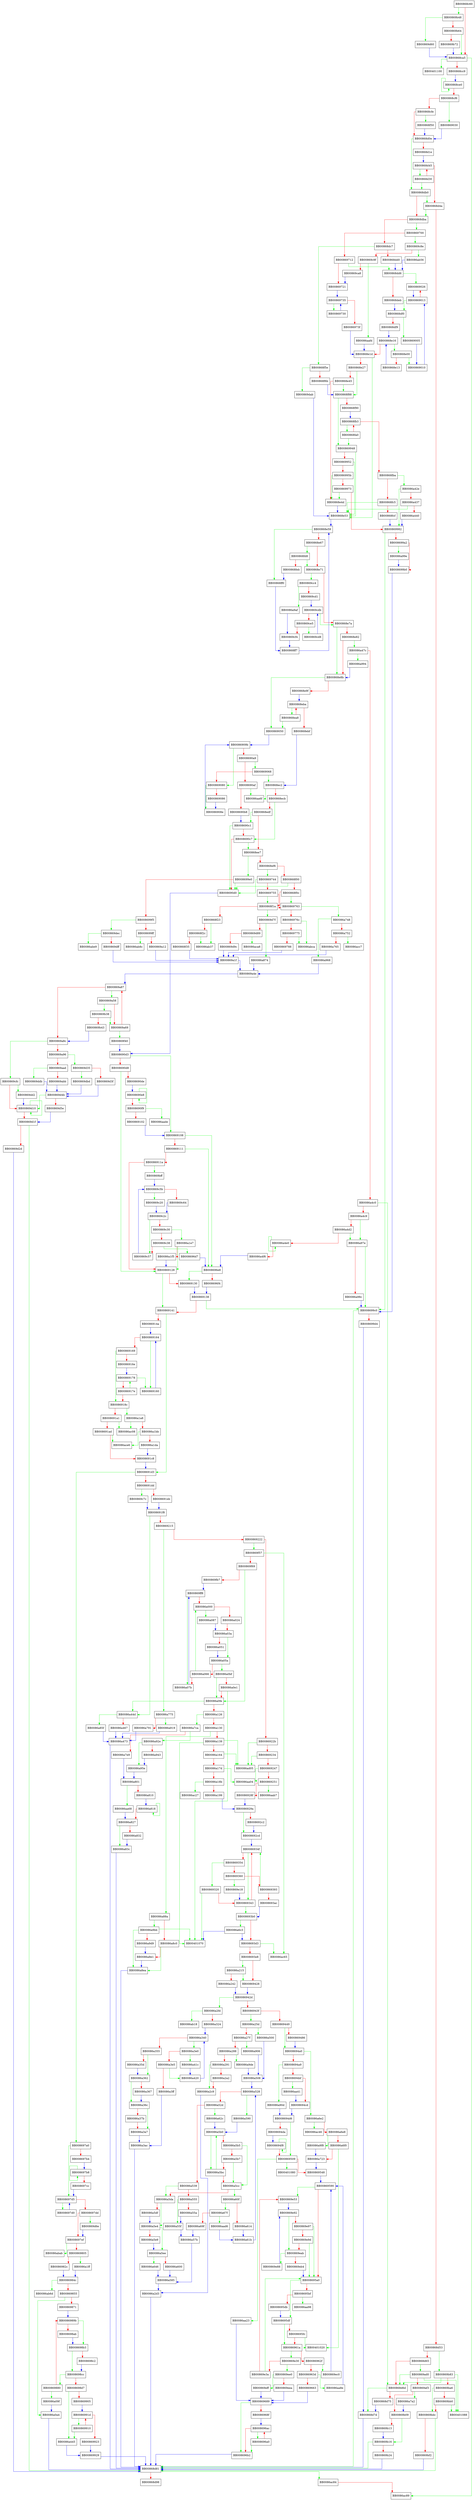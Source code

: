 digraph ____strtod_l_internal {
  node [shape="box"];
  graph [splines=ortho];
  BB00868c60 -> BB00869b48 [color="green"];
  BB00868c60 -> BB00868ca5 [color="red"];
  BB00868ca5 -> BB00401100 [color="green"];
  BB00868ca5 -> BB0086ac89 [color="green"];
  BB00868ca5 -> BB00868cc9 [color="red"];
  BB00868cc9 -> BB00868ce0 [color="blue"];
  BB00868ce0 -> BB00868ce0 [color="green"];
  BB00868ce0 -> BB00868cf6 [color="red"];
  BB00868cf6 -> BB00869030 [color="green"];
  BB00868cf6 -> BB00868cfe [color="red"];
  BB00868cfe -> BB00868f50 [color="green"];
  BB00868cfe -> BB00868d0e [color="red"];
  BB00868d0e -> BB00868db0 [color="green"];
  BB00868d0e -> BB00868d1e [color="red"];
  BB00868d1e -> BB00868d45 [color="blue"];
  BB00868d30 -> BB00868db0 [color="green"];
  BB00868d30 -> BB00868d45 [color="red"];
  BB00868d45 -> BB00868d30 [color="green"];
  BB00868d45 -> BB00868d4a [color="red"];
  BB00868d4a -> BB00868dba [color="green"];
  BB00868d4a -> BB00868d53 [color="red"];
  BB00868d53 -> BB00869b83 [color="green"];
  BB00868d53 -> BB00868d65 [color="red"];
  BB00868d65 -> BB00869ad0 [color="green"];
  BB00868d65 -> BB00868d6d [color="red"];
  BB00868d6d -> BB00868d7d [color="green"];
  BB00868d6d -> BB00868d75 [color="red"];
  BB00868d75 -> BB00868d7d [color="blue"];
  BB00868d7d -> BB00868d81 [color="blue"];
  BB00868d81 -> BB0086ac84 [color="green"];
  BB00868d81 -> BB00868d98 [color="red"];
  BB00868db0 -> BB00868d4a [color="green"];
  BB00868db0 -> BB00868dba [color="red"];
  BB00868dba -> BB00869700 [color="green"];
  BB00868dba -> BB00868dc7 [color="red"];
  BB00868dc7 -> BB00868f5e [color="green"];
  BB00868dc7 -> BB00868dd0 [color="red"];
  BB00868dd0 -> BB00868dd6 [color="blue"];
  BB00868dd6 -> BB00869026 [color="green"];
  BB00868dd6 -> BB00868deb [color="red"];
  BB00868deb -> BB00868df0 [color="blue"];
  BB00868df0 -> BB00869005 [color="green"];
  BB00868df0 -> BB00868df9 [color="red"];
  BB00868df9 -> BB00868e16 [color="blue"];
  BB00868e00 -> BB00869010 [color="green"];
  BB00868e00 -> BB00868e13 [color="red"];
  BB00868e13 -> BB00868e16 [color="blue"];
  BB00868e16 -> BB00868e00 [color="green"];
  BB00868e16 -> BB00868e1d [color="red"];
  BB00868e1d -> BB00868e53 [color="green"];
  BB00868e1d -> BB00868e27 [color="red"];
  BB00868e27 -> BB00868f88 [color="green"];
  BB00868e27 -> BB00868e45 [color="red"];
  BB00868e45 -> BB00868f88 [color="green"];
  BB00868e45 -> BB00868e4d [color="red"];
  BB00868e4d -> BB00868e53 [color="blue"];
  BB00868e53 -> BB00868e59 [color="blue"];
  BB00868e59 -> BB00868ff0 [color="green"];
  BB00868e59 -> BB00868e67 [color="red"];
  BB00868e67 -> BB00868fd8 [color="green"];
  BB00868e67 -> BB00868e71 [color="red"];
  BB00868e71 -> BB00869cc4 [color="green"];
  BB00868e71 -> BB00868e7a [color="red"];
  BB00868e7a -> BB00868e8b [color="green"];
  BB00868e7a -> BB00868e82 [color="red"];
  BB00868e82 -> BB0086a47c [color="green"];
  BB00868e82 -> BB00868e8b [color="red"];
  BB00868e8b -> BB00869050 [color="green"];
  BB00868e8b -> BB00868e9f [color="red"];
  BB00868e9f -> BB00868eba [color="blue"];
  BB00868ea8 -> BB00869050 [color="green"];
  BB00868ea8 -> BB00868eba [color="red"];
  BB00868eba -> BB00868ea8 [color="green"];
  BB00868eba -> BB00868ebf [color="red"];
  BB00868ebf -> BB00868ec2 [color="blue"];
  BB00868ec2 -> BB0086aa6f [color="green"];
  BB00868ec2 -> BB00868ecb [color="red"];
  BB00868ecb -> BB008690c7 [color="green"];
  BB00868ecb -> BB00868edf [color="red"];
  BB00868edf -> BB008690c1 [color="green"];
  BB00868edf -> BB00868ee7 [color="red"];
  BB00868ee7 -> BB008699e0 [color="green"];
  BB00868ee7 -> BB00868ef6 [color="red"];
  BB00868ef6 -> BB00869744 [color="green"];
  BB00868ef6 -> BB00868f00 [color="red"];
  BB00868f00 -> BB008690d0 [color="green"];
  BB00868f00 -> BB00868f0c [color="red"];
  BB00868f0c -> BB00869763 [color="green"];
  BB00868f0c -> BB00868f1a [color="red"];
  BB00868f1a -> BB00869d7f [color="green"];
  BB00868f1a -> BB00868f23 [color="red"];
  BB00868f23 -> BB0086ab37 [color="green"];
  BB00868f23 -> BB00868f2c [color="red"];
  BB00868f2c -> BB0086ab37 [color="green"];
  BB00868f2c -> BB00868f35 [color="red"];
  BB00868f35 -> BB00869a1f [color="blue"];
  BB00868f50 -> BB00868d0e [color="blue"];
  BB00868f5e -> BB00869dab [color="green"];
  BB00868f5e -> BB00868f6b [color="red"];
  BB00868f6b -> BB00868f88 [color="blue"];
  BB00868f88 -> BB00869948 [color="green"];
  BB00868f88 -> BB00868f90 [color="red"];
  BB00868f90 -> BB00868fb3 [color="blue"];
  BB00868fa0 -> BB00869948 [color="green"];
  BB00868fa0 -> BB00868fb3 [color="red"];
  BB00868fb3 -> BB00868fa0 [color="green"];
  BB00868fb3 -> BB00868fba [color="red"];
  BB00868fba -> BB0086a42e [color="green"];
  BB00868fba -> BB00868fc5 [color="red"];
  BB00868fc5 -> BB00868e53 [color="green"];
  BB00868fc5 -> BB00868fcf [color="red"];
  BB00868fcf -> BB00869982 [color="blue"];
  BB00868fd8 -> BB00868e71 [color="green"];
  BB00868fd8 -> BB00868feb [color="red"];
  BB00868feb -> BB00868ff0 [color="blue"];
  BB00868ff0 -> BB00868ff7 [color="blue"];
  BB00868ff7 -> BB00868e59 [color="blue"];
  BB00869005 -> BB00869010 [color="blue"];
  BB00869010 -> BB00869013 [color="blue"];
  BB00869013 -> BB00868df0 [color="green"];
  BB00869013 -> BB00869026 [color="red"];
  BB00869026 -> BB00869013 [color="blue"];
  BB00869030 -> BB00868d0e [color="blue"];
  BB00869050 -> BB0086909b [color="blue"];
  BB00869068 -> BB00868ec2 [color="green"];
  BB00869068 -> BB00869080 [color="red"];
  BB00869080 -> BB0086908e [color="green"];
  BB00869080 -> BB00869086 [color="red"];
  BB00869086 -> BB0086908e [color="blue"];
  BB0086908e -> BB0086909b [color="blue"];
  BB0086909b -> BB00869080 [color="green"];
  BB0086909b -> BB008690a9 [color="red"];
  BB008690a9 -> BB00869068 [color="green"];
  BB008690a9 -> BB008690af [color="red"];
  BB008690af -> BB0086aa6f [color="green"];
  BB008690af -> BB008690b8 [color="red"];
  BB008690b8 -> BB008690c1 [color="blue"];
  BB008690c1 -> BB008690d0 [color="green"];
  BB008690c1 -> BB008690c7 [color="red"];
  BB008690c7 -> BB00868ee7 [color="green"];
  BB008690c7 -> BB008690d0 [color="red"];
  BB008690d0 -> BB008690d3 [color="blue"];
  BB008690d3 -> BB00869108 [color="green"];
  BB008690d3 -> BB008690d8 [color="red"];
  BB008690d8 -> BB00869128 [color="green"];
  BB008690d8 -> BB008690de [color="red"];
  BB008690de -> BB008690e8 [color="blue"];
  BB008690e8 -> BB008690e8 [color="green"];
  BB008690e8 -> BB008690f9 [color="red"];
  BB008690f9 -> BB0086aade [color="green"];
  BB008690f9 -> BB00869102 [color="red"];
  BB00869102 -> BB00869108 [color="blue"];
  BB00869108 -> BB008696e8 [color="green"];
  BB00869108 -> BB00869111 [color="red"];
  BB00869111 -> BB008696e8 [color="green"];
  BB00869111 -> BB0086911a [color="red"];
  BB0086911a -> BB00869bff [color="green"];
  BB0086911a -> BB00869128 [color="red"];
  BB00869128 -> BB00869141 [color="green"];
  BB00869128 -> BB00869130 [color="red"];
  BB00869130 -> BB00869138 [color="blue"];
  BB00869138 -> BB008699c0 [color="green"];
  BB00869138 -> BB00869141 [color="red"];
  BB00869141 -> BB008691d3 [color="green"];
  BB00869141 -> BB0086914a [color="red"];
  BB0086914a -> BB00869164 [color="blue"];
  BB00869160 -> BB00869164 [color="blue"];
  BB00869164 -> BB00869160 [color="green"];
  BB00869164 -> BB00869169 [color="red"];
  BB00869169 -> BB0086918c [color="green"];
  BB00869169 -> BB0086916e [color="red"];
  BB0086916e -> BB00869178 [color="blue"];
  BB00869178 -> BB00869160 [color="green"];
  BB00869178 -> BB0086917e [color="red"];
  BB0086917e -> BB00869178 [color="green"];
  BB0086917e -> BB0086918c [color="red"];
  BB0086918c -> BB0086a1a8 [color="green"];
  BB0086918c -> BB008691a1 [color="red"];
  BB008691a1 -> BB0086ac08 [color="green"];
  BB008691a1 -> BB008691ad [color="red"];
  BB008691ad -> BB0086ace6 [color="green"];
  BB008691ad -> BB008691c8 [color="red"];
  BB008691c8 -> BB008691d3 [color="blue"];
  BB008691d3 -> BB008697a0 [color="green"];
  BB008691d3 -> BB008691dd [color="red"];
  BB008691dd -> BB00869c7c [color="green"];
  BB008691dd -> BB008691eb [color="red"];
  BB008691eb -> BB008691f8 [color="blue"];
  BB008691f8 -> BB0086a44d [color="green"];
  BB008691f8 -> BB00869215 [color="red"];
  BB00869215 -> BB0086a775 [color="green"];
  BB00869215 -> BB00869222 [color="red"];
  BB00869222 -> BB00869f57 [color="green"];
  BB00869222 -> BB0086922b [color="red"];
  BB0086922b -> BB0086ad05 [color="green"];
  BB0086922b -> BB00869234 [color="red"];
  BB00869234 -> BB0086ad05 [color="green"];
  BB00869234 -> BB00869247 [color="red"];
  BB00869247 -> BB0086aa04 [color="green"];
  BB00869247 -> BB00869251 [color="red"];
  BB00869251 -> BB0086aab7 [color="green"];
  BB00869251 -> BB0086928f [color="red"];
  BB0086928f -> BB0086929a [color="blue"];
  BB0086929a -> BB008692cd [color="green"];
  BB0086929a -> BB008692c2 [color="red"];
  BB008692c2 -> BB008692cd [color="blue"];
  BB008692cd -> BB0086934f [color="blue"];
  BB00869320 -> BB00401070 [color="green"];
  BB00869320 -> BB00869343 [color="red"];
  BB00869343 -> BB008693b0 [color="green"];
  BB00869343 -> BB0086934f [color="red"];
  BB0086934f -> BB00869343 [color="green"];
  BB0086934f -> BB00869354 [color="red"];
  BB00869354 -> BB00869320 [color="green"];
  BB00869354 -> BB00869360 [color="red"];
  BB00869360 -> BB00869e18 [color="green"];
  BB00869360 -> BB00869393 [color="red"];
  BB00869393 -> BB0086934f [color="green"];
  BB00869393 -> BB008693ac [color="red"];
  BB008693ac -> BB008693b0 [color="blue"];
  BB008693b0 -> BB0086a6c3 [color="green"];
  BB008693b0 -> BB008693d3 [color="red"];
  BB008693d3 -> BB0086ac65 [color="green"];
  BB008693d3 -> BB008693e8 [color="red"];
  BB008693e8 -> BB0086a215 [color="green"];
  BB008693e8 -> BB00869428 [color="red"];
  BB00869428 -> BB0086942d [color="blue"];
  BB0086942d -> BB0086a2fd [color="green"];
  BB0086942d -> BB0086943f [color="red"];
  BB0086943f -> BB0086a25d [color="green"];
  BB0086943f -> BB00869449 [color="red"];
  BB00869449 -> BB008694a0 [color="green"];
  BB00869449 -> BB00869486 [color="red"];
  BB00869486 -> BB008694a0 [color="blue"];
  BB008694a0 -> BB0086a6e2 [color="green"];
  BB008694a0 -> BB008694a9 [color="red"];
  BB008694a9 -> BB0086a90d [color="green"];
  BB008694a9 -> BB008694bf [color="red"];
  BB008694bf -> BB0086aa41 [color="green"];
  BB008694bf -> BB008694cd [color="red"];
  BB008694cd -> BB008694d6 [color="blue"];
  BB008694d6 -> BB00869509 [color="green"];
  BB008694d6 -> BB008694da [color="red"];
  BB008694da -> BB008694f8 [color="blue"];
  BB008694f8 -> BB008694f8 [color="green"];
  BB008694f8 -> BB00869509 [color="red"];
  BB00869509 -> BB00401080 [color="green"];
  BB00869509 -> BB0086aa23 [color="green"];
  BB00869509 -> BB00869548 [color="red"];
  BB00869548 -> BB00869590 [color="blue"];
  BB00869590 -> BB00869e53 [color="green"];
  BB00869590 -> BB008695a0 [color="red"];
  BB008695a0 -> BB008695df [color="green"];
  BB008695a0 -> BB008695bf [color="red"];
  BB008695bf -> BB0086aa98 [color="green"];
  BB008695bf -> BB008695db [color="red"];
  BB008695db -> BB008695df [color="blue"];
  BB008695df -> BB0086961a [color="green"];
  BB008695df -> BB008695fc [color="red"];
  BB008695fc -> BB00401020 [color="green"];
  BB008695fc -> BB0086961a [color="red"];
  BB0086961a -> BB00869e30 [color="green"];
  BB0086961a -> BB0086962f [color="red"];
  BB0086962f -> BB00869ec0 [color="green"];
  BB0086962f -> BB0086963d [color="red"];
  BB0086963d -> BB0086aa8e [color="green"];
  BB0086963d -> BB00869663 [color="red"];
  BB00869663 -> BB00869689 [color="blue"];
  BB00869689 -> BB008696b2 [color="green"];
  BB00869689 -> BB0086968f [color="red"];
  BB0086968f -> BB008696ac [color="blue"];
  BB008696a0 -> BB008696b2 [color="green"];
  BB008696a0 -> BB008696ac [color="red"];
  BB008696ac -> BB008696a0 [color="green"];
  BB008696ac -> BB008696b2 [color="red"];
  BB008696b2 -> BB00868d81 [color="blue"];
  BB008696d7 -> BB008696e8 [color="blue"];
  BB008696e8 -> BB00869130 [color="green"];
  BB008696e8 -> BB008696f4 [color="red"];
  BB008696f4 -> BB00869138 [color="blue"];
  BB00869700 -> BB00869c8e [color="green"];
  BB00869700 -> BB00869712 [color="red"];
  BB00869712 -> BB00868dd6 [color="green"];
  BB00869712 -> BB00869721 [color="red"];
  BB00869721 -> BB00869735 [color="blue"];
  BB00869730 -> BB00869735 [color="blue"];
  BB00869735 -> BB00869730 [color="green"];
  BB00869735 -> BB0086973f [color="red"];
  BB0086973f -> BB00868e1d [color="blue"];
  BB00869744 -> BB008690d0 [color="green"];
  BB00869744 -> BB00869755 [color="red"];
  BB00869755 -> BB00868f1a [color="green"];
  BB00869755 -> BB00869763 [color="red"];
  BB00869763 -> BB0086a748 [color="green"];
  BB00869763 -> BB0086976c [color="red"];
  BB0086976c -> BB0086abca [color="green"];
  BB0086976c -> BB00869775 [color="red"];
  BB00869775 -> BB0086abca [color="green"];
  BB00869775 -> BB00869788 [color="red"];
  BB00869788 -> BB00869a1f [color="blue"];
  BB008697a0 -> BB008697d5 [color="green"];
  BB008697a0 -> BB008697b4 [color="red"];
  BB008697b4 -> BB008697b8 [color="blue"];
  BB008697b8 -> BB008697b8 [color="green"];
  BB008697b8 -> BB008697cc [color="red"];
  BB008697cc -> BB008697d5 [color="blue"];
  BB008697d0 -> BB008697d5 [color="blue"];
  BB008697d5 -> BB008697d0 [color="green"];
  BB008697d5 -> BB008697dd [color="red"];
  BB008697dd -> BB00869d6e [color="green"];
  BB008697dd -> BB008697ef [color="red"];
  BB008697ef -> BB0086abab [color="green"];
  BB008697ef -> BB00869805 [color="red"];
  BB00869805 -> BB0086a1ff [color="green"];
  BB00869805 -> BB0086982c [color="red"];
  BB0086982c -> BB0086984c [color="blue"];
  BB0086984c -> BB0086ab6d [color="green"];
  BB0086984c -> BB00869855 [color="red"];
  BB00869855 -> BB0086a0a4 [color="green"];
  BB00869855 -> BB00869871 [color="red"];
  BB00869871 -> BB0086989b [color="blue"];
  BB00869880 -> BB0086a09f [color="green"];
  BB00869880 -> BB0086989b [color="red"];
  BB0086989b -> BB008698b3 [color="green"];
  BB0086989b -> BB008698ab [color="red"];
  BB008698ab -> BB008698b3 [color="blue"];
  BB008698b3 -> BB008698cc [color="green"];
  BB008698b3 -> BB008698c2 [color="red"];
  BB008698c2 -> BB008698cc [color="blue"];
  BB008698cc -> BB00869880 [color="green"];
  BB008698cc -> BB008698d7 [color="red"];
  BB008698d7 -> BB0086a445 [color="green"];
  BB008698d7 -> BB00869905 [color="red"];
  BB00869905 -> BB0086991d [color="blue"];
  BB00869910 -> BB0086a445 [color="green"];
  BB00869910 -> BB0086991d [color="red"];
  BB0086991d -> BB00869910 [color="green"];
  BB0086991d -> BB00869923 [color="red"];
  BB00869923 -> BB00869929 [color="blue"];
  BB00869929 -> BB00868d81 [color="blue"];
  BB00869948 -> BB00868e53 [color="green"];
  BB00869948 -> BB00869952 [color="red"];
  BB00869952 -> BB00868e53 [color="green"];
  BB00869952 -> BB0086995b [color="red"];
  BB0086995b -> BB00868e4d [color="green"];
  BB0086995b -> BB00869973 [color="red"];
  BB00869973 -> BB00868e4d [color="green"];
  BB00869973 -> BB00869982 [color="red"];
  BB00869982 -> BB008699c0 [color="green"];
  BB00869982 -> BB008699a2 [color="red"];
  BB008699a2 -> BB0086a99e [color="green"];
  BB008699a2 -> BB008699b0 [color="red"];
  BB008699b0 -> BB008699c0 [color="blue"];
  BB008699c0 -> BB00868d81 [color="green"];
  BB008699c0 -> BB008699d4 [color="red"];
  BB008699d4 -> BB00868d7d [color="blue"];
  BB008699e0 -> BB008690d0 [color="green"];
  BB008699e0 -> BB008699f5 [color="red"];
  BB008699f5 -> BB00869dec [color="green"];
  BB008699f5 -> BB008699ff [color="red"];
  BB008699ff -> BB0086ab8c [color="green"];
  BB008699ff -> BB00869a12 [color="red"];
  BB00869a12 -> BB00869a1f [color="blue"];
  BB00869a1f -> BB00869a4e [color="blue"];
  BB00869a4e -> BB00869a87 [color="blue"];
  BB00869a58 -> BB00869b38 [color="green"];
  BB00869a58 -> BB00869a69 [color="red"];
  BB00869a69 -> BB00869f40 [color="green"];
  BB00869a69 -> BB00869a87 [color="red"];
  BB00869a87 -> BB00869a58 [color="green"];
  BB00869a87 -> BB00869a8c [color="red"];
  BB00869a8c -> BB00869cfc [color="green"];
  BB00869a8c -> BB00869a96 [color="red"];
  BB00869a96 -> BB00869d35 [color="green"];
  BB00869a96 -> BB00869aad [color="red"];
  BB00869aad -> BB00869ddb [color="green"];
  BB00869aad -> BB00869abb [color="red"];
  BB00869abb -> BB00869d4b [color="blue"];
  BB00869ad0 -> BB00401088 [color="green"];
  BB00869ad0 -> BB00868d6d [color="green"];
  BB00869ad0 -> BB00869af3 [color="red"];
  BB00869af3 -> BB0086a7a2 [color="green"];
  BB00869af3 -> BB00869b09 [color="red"];
  BB00869b09 -> BB00869b16 [color="green"];
  BB00869b09 -> BB00869b13 [color="red"];
  BB00869b13 -> BB00869b16 [color="blue"];
  BB00869b16 -> BB00868d81 [color="green"];
  BB00869b16 -> BB00869b24 [color="red"];
  BB00869b24 -> BB00868d81 [color="blue"];
  BB00869b38 -> BB00869a69 [color="green"];
  BB00869b38 -> BB00869b43 [color="red"];
  BB00869b43 -> BB00869a8c [color="blue"];
  BB00869b48 -> BB00869d60 [color="green"];
  BB00869b48 -> BB00869b64 [color="red"];
  BB00869b64 -> BB00868ca5 [color="green"];
  BB00869b64 -> BB00869b72 [color="red"];
  BB00869b72 -> BB00868ca5 [color="blue"];
  BB00869b83 -> BB00401088 [color="green"];
  BB00869b83 -> BB00868d6d [color="green"];
  BB00869b83 -> BB00869ba6 [color="red"];
  BB00869ba6 -> BB00869bdc [color="green"];
  BB00869ba6 -> BB00869bb0 [color="red"];
  BB00869bb0 -> BB00401088 [color="green"];
  BB00869bb0 -> BB00869bdc [color="red"];
  BB00869bdc -> BB00868d81 [color="green"];
  BB00869bdc -> BB00869bf2 [color="red"];
  BB00869bf2 -> BB00868d81 [color="blue"];
  BB00869bff -> BB00869c5b [color="blue"];
  BB00869c20 -> BB00869c2c [color="blue"];
  BB00869c2c -> BB00869c57 [color="green"];
  BB00869c2c -> BB00869c30 [color="red"];
  BB00869c30 -> BB0086a1e7 [color="green"];
  BB00869c30 -> BB00869c38 [color="red"];
  BB00869c38 -> BB008696d7 [color="green"];
  BB00869c38 -> BB00869c57 [color="red"];
  BB00869c57 -> BB00869c5b [color="blue"];
  BB00869c5b -> BB00869c20 [color="green"];
  BB00869c5b -> BB00869c64 [color="red"];
  BB00869c64 -> BB00869c2c [color="blue"];
  BB00869c7c -> BB008691f8 [color="blue"];
  BB00869c8e -> BB0086ab56 [color="green"];
  BB00869c8e -> BB00869c9f [color="red"];
  BB00869c9f -> BB0086aafd [color="green"];
  BB00869c9f -> BB00869ca8 [color="red"];
  BB00869ca8 -> BB00869721 [color="blue"];
  BB00869cc4 -> BB0086a9af [color="green"];
  BB00869cc4 -> BB00869cd1 [color="red"];
  BB00869cd1 -> BB00869cdb [color="blue"];
  BB00869cd8 -> BB00869cdb [color="blue"];
  BB00869cdb -> BB00868e7a [color="green"];
  BB00869cdb -> BB00869ce5 [color="red"];
  BB00869ce5 -> BB00869cd8 [color="green"];
  BB00869ce5 -> BB00869cf4 [color="red"];
  BB00869cf4 -> BB00868ff7 [color="blue"];
  BB00869cfc -> BB00869dd2 [color="green"];
  BB00869cfc -> BB00869d10 [color="red"];
  BB00869d10 -> BB00869d10 [color="green"];
  BB00869d10 -> BB00869d1f [color="red"];
  BB00869d1f -> BB00868d81 [color="green"];
  BB00869d1f -> BB00869d2d [color="red"];
  BB00869d2d -> BB00868d81 [color="blue"];
  BB00869d35 -> BB00869dbd [color="green"];
  BB00869d35 -> BB00869d3f [color="red"];
  BB00869d3f -> BB00869d4b [color="blue"];
  BB00869d4b -> BB00869d10 [color="green"];
  BB00869d4b -> BB00869d5e [color="red"];
  BB00869d5e -> BB00869d1f [color="blue"];
  BB00869d60 -> BB00868ca5 [color="blue"];
  BB00869d6e -> BB008697ef [color="blue"];
  BB00869d7f -> BB0086a874 [color="green"];
  BB00869d7f -> BB00869d89 [color="red"];
  BB00869d89 -> BB0086aca8 [color="green"];
  BB00869d89 -> BB00869d9c [color="red"];
  BB00869d9c -> BB00869a1f [color="blue"];
  BB00869dab -> BB00868e53 [color="blue"];
  BB00869dbd -> BB00869d4b [color="blue"];
  BB00869dd2 -> BB00869d10 [color="blue"];
  BB00869ddb -> BB00869d4b [color="blue"];
  BB00869dec -> BB0086abe9 [color="green"];
  BB00869dec -> BB00869dff [color="red"];
  BB00869dff -> BB00869a1f [color="blue"];
  BB00869e18 -> BB00869343 [color="blue"];
  BB00869e30 -> BB00869ee0 [color="green"];
  BB00869e30 -> BB00869e3a [color="red"];
  BB00869e3a -> BB008695a0 [color="green"];
  BB00869e3a -> BB00869e53 [color="red"];
  BB00869e53 -> BB00869e92 [color="blue"];
  BB00869e88 -> BB00869e92 [color="blue"];
  BB00869e92 -> BB00869eab [color="green"];
  BB00869e92 -> BB00869e97 [color="red"];
  BB00869e97 -> BB008695a0 [color="green"];
  BB00869e97 -> BB00869e9d [color="red"];
  BB00869e9d -> BB008695a0 [color="green"];
  BB00869e9d -> BB00869eab [color="red"];
  BB00869eab -> BB00869e88 [color="green"];
  BB00869eab -> BB00869eb4 [color="red"];
  BB00869eb4 -> BB008695a0 [color="blue"];
  BB00869ec0 -> BB00869590 [color="blue"];
  BB00869ee0 -> BB00869eff [color="green"];
  BB00869ee0 -> BB00869eea [color="red"];
  BB00869eea -> BB00869689 [color="blue"];
  BB00869eff -> BB00869689 [color="blue"];
  BB00869f40 -> BB008690d3 [color="blue"];
  BB00869f57 -> BB0086ac65 [color="green"];
  BB00869f57 -> BB00869f69 [color="red"];
  BB00869f69 -> BB0086a0fe [color="green"];
  BB00869f69 -> BB00869fb7 [color="red"];
  BB00869fb7 -> BB00869ff8 [color="blue"];
  BB00869ff8 -> BB0086a07b [color="green"];
  BB00869ff8 -> BB0086a000 [color="red"];
  BB0086a000 -> BB0086a087 [color="green"];
  BB0086a000 -> BB0086a024 [color="red"];
  BB0086a024 -> BB0086a03a [color="red"];
  BB0086a03a -> BB0086a05a [color="green"];
  BB0086a03a -> BB0086a051 [color="red"];
  BB0086a051 -> BB0086a05a [color="blue"];
  BB0086a05a -> BB0086a0bf [color="green"];
  BB0086a05a -> BB0086a066 [color="red"];
  BB0086a066 -> BB0086a000 [color="green"];
  BB0086a066 -> BB0086a07b [color="red"];
  BB0086a07b -> BB00869ff8 [color="blue"];
  BB0086a087 -> BB0086a03a [color="blue"];
  BB0086a09f -> BB0086a0a4 [color="blue"];
  BB0086a0a4 -> BB00868d81 [color="blue"];
  BB0086a0bf -> BB0086a0fe [color="green"];
  BB0086a0bf -> BB0086a0e1 [color="red"];
  BB0086a0e1 -> BB00401070 [color="green"];
  BB0086a0e1 -> BB0086a0fe [color="red"];
  BB0086a0fe -> BB0086a44d [color="green"];
  BB0086a0fe -> BB0086a126 [color="red"];
  BB0086a126 -> BB0086a7ca [color="green"];
  BB0086a126 -> BB0086a130 [color="red"];
  BB0086a130 -> BB0086a88a [color="green"];
  BB0086a130 -> BB0086a139 [color="red"];
  BB0086a139 -> BB00401070 [color="green"];
  BB0086a139 -> BB0086ad05 [color="green"];
  BB0086a139 -> BB0086a164 [color="red"];
  BB0086a164 -> BB0086ad05 [color="green"];
  BB0086a164 -> BB0086a17d [color="red"];
  BB0086a17d -> BB0086aa04 [color="green"];
  BB0086a17d -> BB0086a18b [color="red"];
  BB0086a18b -> BB0086ac27 [color="green"];
  BB0086a18b -> BB0086a199 [color="red"];
  BB0086a199 -> BB0086929a [color="blue"];
  BB0086a1a8 -> BB0086ac08 [color="green"];
  BB0086a1a8 -> BB0086a1bb [color="red"];
  BB0086a1bb -> BB0086ace6 [color="green"];
  BB0086a1bb -> BB0086a1da [color="red"];
  BB0086a1da -> BB008691c8 [color="blue"];
  BB0086a1e7 -> BB00869128 [color="green"];
  BB0086a1e7 -> BB0086a1f5 [color="red"];
  BB0086a1f5 -> BB00869128 [color="blue"];
  BB0086a1ff -> BB0086984c [color="blue"];
  BB0086a215 -> BB00869428 [color="green"];
  BB0086a215 -> BB0086a242 [color="red"];
  BB0086a242 -> BB0086942d [color="blue"];
  BB0086a25d -> BB0086a500 [color="green"];
  BB0086a25d -> BB0086a27f [color="red"];
  BB0086a27f -> BB0086a906 [color="green"];
  BB0086a27f -> BB0086a288 [color="red"];
  BB0086a288 -> BB0086a9de [color="green"];
  BB0086a288 -> BB0086a291 [color="red"];
  BB0086a291 -> BB0086a2c9 [color="green"];
  BB0086a291 -> BB0086a2a2 [color="red"];
  BB0086a2a2 -> BB0086a2c9 [color="red"];
  BB0086a2c9 -> BB0086a2d3 [color="blue"];
  BB0086a2d3 -> BB00868d81 [color="blue"];
  BB0086a2fd -> BB0086ab18 [color="green"];
  BB0086a2fd -> BB0086a324 [color="red"];
  BB0086a324 -> BB0086a340 [color="blue"];
  BB0086a340 -> BB0086a3e0 [color="green"];
  BB0086a340 -> BB0086a355 [color="red"];
  BB0086a355 -> BB0086a362 [color="green"];
  BB0086a355 -> BB0086a35d [color="red"];
  BB0086a35d -> BB0086a362 [color="blue"];
  BB0086a362 -> BB0086a36c [color="green"];
  BB0086a362 -> BB0086a367 [color="red"];
  BB0086a367 -> BB0086a36c [color="blue"];
  BB0086a36c -> BB0086a3a7 [color="green"];
  BB0086a36c -> BB0086a37b [color="red"];
  BB0086a37b -> BB0086a3a7 [color="red"];
  BB0086a3a7 -> BB0086a3ac [color="blue"];
  BB0086a3ac -> BB00868d81 [color="blue"];
  BB0086a3e0 -> BB0086a41c [color="green"];
  BB0086a3e0 -> BB0086a3e5 [color="red"];
  BB0086a3e5 -> BB0086a420 [color="green"];
  BB0086a3e5 -> BB0086a3ff [color="red"];
  BB0086a3ff -> BB0086a3ac [color="blue"];
  BB0086a41c -> BB0086a420 [color="blue"];
  BB0086a420 -> BB0086a340 [color="blue"];
  BB0086a42e -> BB00869982 [color="green"];
  BB0086a42e -> BB0086a437 [color="red"];
  BB0086a437 -> BB00868e53 [color="green"];
  BB0086a437 -> BB0086a440 [color="red"];
  BB0086a440 -> BB00869982 [color="blue"];
  BB0086a445 -> BB00869929 [color="blue"];
  BB0086a44d -> BB0086a85f [color="green"];
  BB0086a44d -> BB0086a467 [color="red"];
  BB0086a467 -> BB0086a473 [color="blue"];
  BB0086a473 -> BB00868d81 [color="blue"];
  BB0086a47c -> BB0086a994 [color="green"];
  BB0086a47c -> BB0086a4c0 [color="red"];
  BB0086a4c0 -> BB00868d6d [color="green"];
  BB0086a4c0 -> BB0086a4c9 [color="red"];
  BB0086a4c9 -> BB0086a97e [color="green"];
  BB0086a4c9 -> BB0086a4d2 [color="red"];
  BB0086a4d2 -> BB0086a97e [color="green"];
  BB0086a4d2 -> BB0086a4e0 [color="red"];
  BB0086a4e0 -> BB0086a4e0 [color="green"];
  BB0086a4e0 -> BB0086a4f6 [color="red"];
  BB0086a4f6 -> BB008696e8 [color="blue"];
  BB0086a500 -> BB0086a508 [color="blue"];
  BB0086a508 -> BB0086a528 [color="blue"];
  BB0086a528 -> BB0086a590 [color="green"];
  BB0086a528 -> BB0086a52d [color="red"];
  BB0086a52d -> BB0086a62c [color="green"];
  BB0086a52d -> BB0086a539 [color="red"];
  BB0086a539 -> BB0086a5da [color="green"];
  BB0086a539 -> BB0086a555 [color="red"];
  BB0086a555 -> BB0086a55f [color="green"];
  BB0086a555 -> BB0086a55a [color="red"];
  BB0086a55a -> BB0086a55f [color="blue"];
  BB0086a55f -> BB0086a57b [color="blue"];
  BB0086a57b -> BB0086a585 [color="blue"];
  BB0086a585 -> BB0086a2d3 [color="blue"];
  BB0086a590 -> BB0086a5b0 [color="blue"];
  BB0086a5b0 -> BB0086a5bc [color="green"];
  BB0086a5b0 -> BB0086a5b5 [color="red"];
  BB0086a5b5 -> BB0086a5cc [color="green"];
  BB0086a5b5 -> BB0086a5b7 [color="red"];
  BB0086a5b7 -> BB0086a5cc [color="green"];
  BB0086a5b7 -> BB0086a5bc [color="red"];
  BB0086a5bc -> BB0086a5b0 [color="green"];
  BB0086a5bc -> BB0086a5cc [color="red"];
  BB0086a5cc -> BB0086a60f [color="green"];
  BB0086a5cc -> BB0086a5da [color="red"];
  BB0086a5da -> BB0086a5e4 [color="green"];
  BB0086a5da -> BB0086a5df [color="red"];
  BB0086a5df -> BB0086a5e4 [color="blue"];
  BB0086a5e4 -> BB0086a5ee [color="green"];
  BB0086a5e4 -> BB0086a5e9 [color="red"];
  BB0086a5e9 -> BB0086a5ee [color="blue"];
  BB0086a5ee -> BB0086a646 [color="green"];
  BB0086a5ee -> BB0086a600 [color="red"];
  BB0086a600 -> BB0086a585 [color="blue"];
  BB0086a60f -> BB0086a67f [color="green"];
  BB0086a60f -> BB0086a614 [color="red"];
  BB0086a614 -> BB0086a61b [color="blue"];
  BB0086a61b -> BB0086a528 [color="blue"];
  BB0086a62c -> BB0086a5b0 [color="blue"];
  BB0086a646 -> BB0086a585 [color="blue"];
  BB0086a67f -> BB0086aad6 [color="green"];
  BB0086a67f -> BB0086a69f [color="red"];
  BB0086a69f -> BB0086a57b [color="blue"];
  BB0086a6c3 -> BB00401070 [color="blue"];
  BB0086a6c3 -> BB008693d3 [color="blue"];
  BB0086a6e2 -> BB0086ac46 [color="green"];
  BB0086a6e2 -> BB0086a6e8 [color="red"];
  BB0086a6e8 -> BB0086a9f8 [color="green"];
  BB0086a6e8 -> BB0086a6f0 [color="red"];
  BB0086a6f0 -> BB00401020 [color="green"];
  BB0086a6f0 -> BB0086a723 [color="red"];
  BB0086a723 -> BB00869548 [color="blue"];
  BB0086a748 -> BB0086a968 [color="green"];
  BB0086a748 -> BB0086a752 [color="red"];
  BB0086a752 -> BB0086acc7 [color="green"];
  BB0086a752 -> BB0086a765 [color="red"];
  BB0086a765 -> BB00869a1f [color="blue"];
  BB0086a775 -> BB0086a919 [color="green"];
  BB0086a775 -> BB0086a791 [color="red"];
  BB0086a791 -> BB0086a473 [color="blue"];
  BB0086a7a2 -> BB00869b09 [color="blue"];
  BB0086a7ca -> BB0086a92e [color="green"];
  BB0086a7ca -> BB0086a7e9 [color="red"];
  BB0086a7e9 -> BB0086a801 [color="blue"];
  BB0086a801 -> BB0086aa68 [color="green"];
  BB0086a801 -> BB0086a810 [color="red"];
  BB0086a810 -> BB0086a818 [color="blue"];
  BB0086a818 -> BB0086a818 [color="green"];
  BB0086a818 -> BB0086a827 [color="red"];
  BB0086a827 -> BB0086a83c [color="green"];
  BB0086a827 -> BB0086a832 [color="red"];
  BB0086a832 -> BB0086a83c [color="blue"];
  BB0086a83c -> BB00868d81 [color="blue"];
  BB0086a85f -> BB0086a473 [color="blue"];
  BB0086a874 -> BB00869a4e [color="blue"];
  BB0086a88a -> BB0086a9bb [color="green"];
  BB0086a88a -> BB0086a8c0 [color="red"];
  BB0086a8c0 -> BB0086a8ea [color="green"];
  BB0086a8c0 -> BB0086a8e1 [color="red"];
  BB0086a8e1 -> BB0086a8ea [color="blue"];
  BB0086a8ea -> BB00868d81 [color="blue"];
  BB0086a906 -> BB0086a508 [color="blue"];
  BB0086a90d -> BB008694d6 [color="blue"];
  BB0086a919 -> BB0086a473 [color="blue"];
  BB0086a92e -> BB0086a95e [color="green"];
  BB0086a92e -> BB0086a943 [color="red"];
  BB0086a943 -> BB0086a95e [color="blue"];
  BB0086a95e -> BB0086a801 [color="blue"];
  BB0086a968 -> BB00869a4e [color="blue"];
  BB0086a97e -> BB008699c0 [color="green"];
  BB0086a97e -> BB0086a98c [color="red"];
  BB0086a98c -> BB008699c0 [color="blue"];
  BB0086a994 -> BB00868e8b [color="blue"];
  BB0086a99e -> BB008699b0 [color="blue"];
  BB0086a9af -> BB00869cf4 [color="blue"];
  BB0086a9bb -> BB00401070 [color="green"];
  BB0086a9bb -> BB0086a8ea [color="green"];
  BB0086a9bb -> BB0086a9d9 [color="red"];
  BB0086a9d9 -> BB0086a8e1 [color="blue"];
  BB0086a9de -> BB0086a508 [color="blue"];
  BB0086a9f8 -> BB0086a723 [color="blue"];
  BB0086aa23 -> BB00869689 [color="blue"];
  BB0086aa41 -> BB008694cd [color="blue"];
  BB0086aa68 -> BB0086a827 [color="blue"];
  BB0086aa8e -> BB00869590 [color="blue"];
  BB0086aad6 -> BB0086a61b [color="blue"];
  BB0086aafd -> BB00868e1d [color="blue"];
  BB0086ab56 -> BB00868dd6 [color="blue"];
  BB0086ac84 -> BB0086ac89 [color="red"];
}